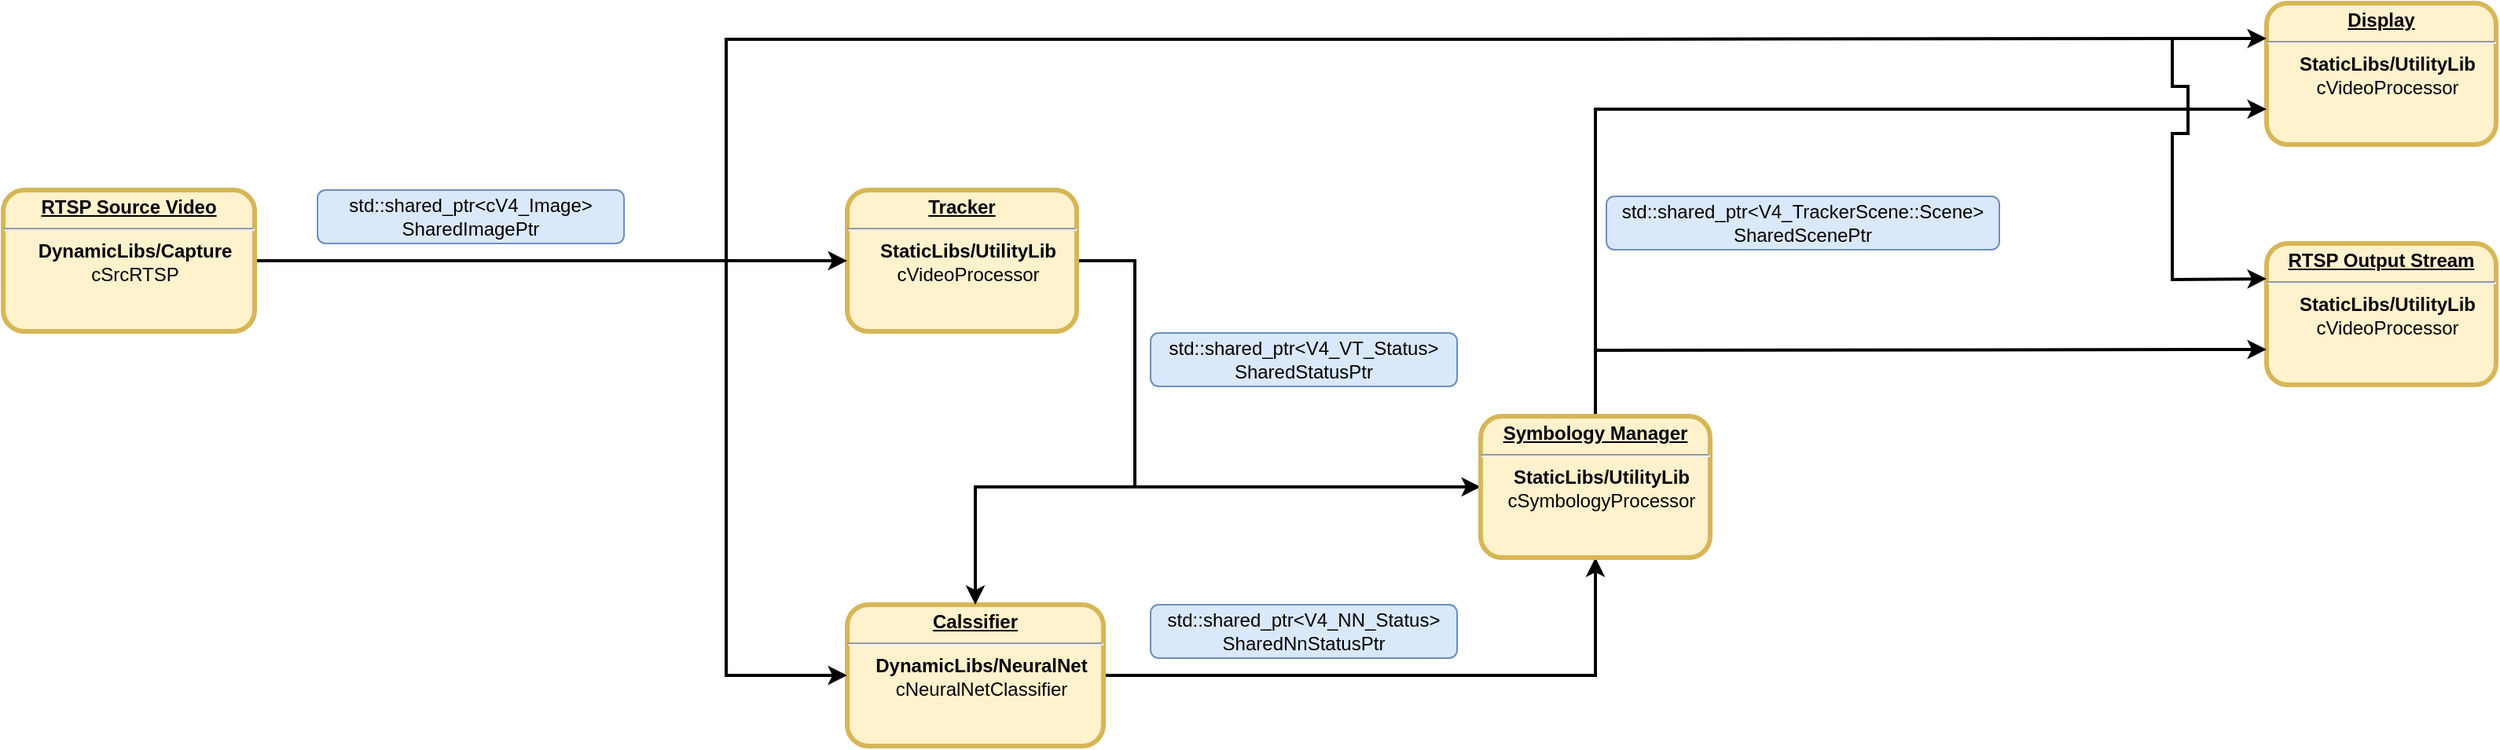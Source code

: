 <mxfile version="10.7.5" type="github"><diagram name="Page-1" id="c7558073-3199-34d8-9f00-42111426c3f3"><mxGraphModel dx="2817" dy="1021" grid="1" gridSize="10" guides="1" tooltips="1" connect="1" arrows="1" fold="1" page="1" pageScale="1" pageWidth="826" pageHeight="1169" background="#ffffff" math="0" shadow="0"><root><mxCell id="0"/><mxCell id="1" parent="0"/><mxCell id="Emuol7AU5fjH5ueF5UE_-52" style="edgeStyle=orthogonalEdgeStyle;rounded=0;orthogonalLoop=1;jettySize=auto;html=1;exitX=1;exitY=0.5;exitDx=0;exitDy=0;entryX=0;entryY=0.5;entryDx=0;entryDy=0;strokeWidth=2;" edge="1" parent="1" source="2" target="Emuol7AU5fjH5ueF5UE_-41"><mxGeometry relative="1" as="geometry"><Array as="points"><mxPoint x="100" y="281"/><mxPoint x="100" y="425"/></Array></mxGeometry></mxCell><mxCell id="2" value="&lt;p style=&quot;margin: 0px ; margin-top: 4px ; text-align: center ; text-decoration: underline&quot;&gt;&lt;strong&gt;Tracker&lt;br&gt;&lt;/strong&gt;&lt;/p&gt;&lt;hr&gt;&lt;p style=&quot;margin: 0px ; margin-left: 8px&quot;&gt;StaticLibs/UtilityLib&lt;/p&gt;&lt;p style=&quot;margin: 0px ; margin-left: 8px&quot;&gt;&lt;span style=&quot;font-weight: normal&quot;&gt;cVideoProcessor&lt;/span&gt;&lt;/p&gt;" style="verticalAlign=middle;align=center;overflow=fill;fontSize=12;fontFamily=Helvetica;html=1;rounded=1;fontStyle=1;strokeWidth=3;fillColor=#fff2cc;strokeColor=#d6b656;" parent="1" vertex="1"><mxGeometry x="-83" y="236" width="146" height="90" as="geometry"/></mxCell><mxCell id="37" value="" style="edgeStyle=none;noEdgeStyle=1;strokeWidth=2;exitX=1;exitY=0.5;exitDx=0;exitDy=0;" parent="1" source="RivvxK9o4tqXpwqlltlP-96" target="2" edge="1"><mxGeometry width="100" height="100" relative="1" as="geometry"><mxPoint x="-180" y="222.238" as="sourcePoint"/><mxPoint x="380" y="90" as="targetPoint"/><Array as="points"/></mxGeometry></mxCell><mxCell id="RivvxK9o4tqXpwqlltlP-96" value="&lt;p style=&quot;margin: 0px ; margin-top: 4px ; text-align: center ; text-decoration: underline&quot;&gt;RTSP Source Video&lt;/p&gt;&lt;hr&gt;&lt;p style=&quot;margin: 0px ; margin-left: 8px&quot;&gt;DynamicLibs/Capture&lt;/p&gt;&lt;p style=&quot;margin: 0px ; margin-left: 8px&quot;&gt;&lt;span style=&quot;font-weight: 400&quot;&gt;cSrcRTSP&lt;/span&gt;&lt;/p&gt;" style="verticalAlign=middle;align=center;overflow=fill;fontSize=12;fontFamily=Helvetica;html=1;rounded=1;fontStyle=1;strokeWidth=3;fillColor=#fff2cc;strokeColor=#d6b656;" parent="1" vertex="1"><mxGeometry x="-620" y="236" width="160" height="90" as="geometry"/></mxCell><mxCell id="Emuol7AU5fjH5ueF5UE_-44" style="edgeStyle=orthogonalEdgeStyle;rounded=0;orthogonalLoop=1;jettySize=auto;html=1;exitX=1;exitY=0.5;exitDx=0;exitDy=0;entryX=0.5;entryY=1;entryDx=0;entryDy=0;strokeWidth=2;" edge="1" parent="1" source="RivvxK9o4tqXpwqlltlP-98" target="Emuol7AU5fjH5ueF5UE_-41"><mxGeometry relative="1" as="geometry"/></mxCell><mxCell id="RivvxK9o4tqXpwqlltlP-98" value="&lt;p style=&quot;margin: 0px ; margin-top: 4px ; text-align: center ; text-decoration: underline&quot;&gt;&lt;strong&gt;Calssifier&lt;br&gt;&lt;/strong&gt;&lt;/p&gt;&lt;hr&gt;&lt;p style=&quot;margin: 0px ; margin-left: 8px&quot;&gt;DynamicLibs/NeuralNet&lt;/p&gt;&lt;p style=&quot;margin: 0px ; margin-left: 8px&quot;&gt;&lt;span style=&quot;font-weight: normal&quot;&gt;cNeuralNetClassifier&lt;/span&gt;&lt;br&gt;&lt;/p&gt;" style="verticalAlign=middle;align=center;overflow=fill;fontSize=12;fontFamily=Helvetica;html=1;rounded=1;fontStyle=1;strokeWidth=3;fillColor=#fff2cc;strokeColor=#d6b656;" parent="1" vertex="1"><mxGeometry x="-83" y="500" width="163" height="90" as="geometry"/></mxCell><mxCell id="RivvxK9o4tqXpwqlltlP-99" value="" style="edgeStyle=none;noEdgeStyle=1;strokeWidth=2;entryX=0;entryY=0.5;entryDx=0;entryDy=0;rounded=0;" parent="1" target="RivvxK9o4tqXpwqlltlP-98" edge="1"><mxGeometry width="100" height="100" relative="1" as="geometry"><mxPoint x="-160" y="280" as="sourcePoint"/><mxPoint x="188" y="499.5" as="targetPoint"/><Array as="points"><mxPoint x="-160" y="545"/></Array></mxGeometry></mxCell><mxCell id="Emuol7AU5fjH5ueF5UE_-38" value="std::shared_ptr&amp;lt;cV4_Image&amp;gt; SharedImagePtr" style="rounded=1;whiteSpace=wrap;html=1;fillColor=#dae8fc;strokeColor=#6c8ebf;" vertex="1" parent="1"><mxGeometry x="-420" y="236" width="195" height="34" as="geometry"/></mxCell><mxCell id="Emuol7AU5fjH5ueF5UE_-39" value="&lt;p style=&quot;margin: 0px ; margin-top: 4px ; text-align: center ; text-decoration: underline&quot;&gt;&lt;strong&gt;Display&lt;br&gt;&lt;/strong&gt;&lt;/p&gt;&lt;hr&gt;&lt;p style=&quot;margin: 0px ; margin-left: 8px&quot;&gt;StaticLibs/UtilityLib&lt;/p&gt;&lt;p style=&quot;margin: 0px ; margin-left: 8px&quot;&gt;&lt;span style=&quot;font-weight: normal&quot;&gt;cVideoProcessor&lt;/span&gt;&lt;/p&gt;" style="verticalAlign=middle;align=center;overflow=fill;fontSize=12;fontFamily=Helvetica;html=1;rounded=1;fontStyle=1;strokeWidth=3;fillColor=#fff2cc;strokeColor=#d6b656;" vertex="1" parent="1"><mxGeometry x="820" y="117" width="146" height="90" as="geometry"/></mxCell><mxCell id="Emuol7AU5fjH5ueF5UE_-40" value="&lt;p style=&quot;margin: 0px ; margin-top: 4px ; text-align: center ; text-decoration: underline&quot;&gt;&lt;strong&gt;RTSP Output Stream&lt;br&gt;&lt;/strong&gt;&lt;/p&gt;&lt;hr&gt;&lt;p style=&quot;margin: 0px ; margin-left: 8px&quot;&gt;StaticLibs/UtilityLib&lt;/p&gt;&lt;p style=&quot;margin: 0px ; margin-left: 8px&quot;&gt;&lt;span style=&quot;font-weight: normal&quot;&gt;cVideoProcessor&lt;/span&gt;&lt;/p&gt;" style="verticalAlign=middle;align=center;overflow=fill;fontSize=12;fontFamily=Helvetica;html=1;rounded=1;fontStyle=1;strokeWidth=3;fillColor=#fff2cc;strokeColor=#d6b656;" vertex="1" parent="1"><mxGeometry x="820" y="270" width="146" height="90" as="geometry"/></mxCell><mxCell id="Emuol7AU5fjH5ueF5UE_-46" style="edgeStyle=orthogonalEdgeStyle;rounded=0;orthogonalLoop=1;jettySize=auto;html=1;exitX=0;exitY=0.5;exitDx=0;exitDy=0;entryX=0.5;entryY=0;entryDx=0;entryDy=0;strokeWidth=2;" edge="1" parent="1" source="Emuol7AU5fjH5ueF5UE_-41" target="RivvxK9o4tqXpwqlltlP-98"><mxGeometry relative="1" as="geometry"/></mxCell><mxCell id="Emuol7AU5fjH5ueF5UE_-51" style="edgeStyle=orthogonalEdgeStyle;rounded=0;orthogonalLoop=1;jettySize=auto;html=1;exitX=0.5;exitY=0;exitDx=0;exitDy=0;entryX=0;entryY=0.75;entryDx=0;entryDy=0;strokeWidth=2;" edge="1" parent="1" source="Emuol7AU5fjH5ueF5UE_-41" target="Emuol7AU5fjH5ueF5UE_-39"><mxGeometry relative="1" as="geometry"/></mxCell><mxCell id="Emuol7AU5fjH5ueF5UE_-41" value="&lt;p style=&quot;margin: 0px ; margin-top: 4px ; text-align: center ; text-decoration: underline&quot;&gt;&lt;strong&gt;Symbology Manager&lt;/strong&gt;&lt;/p&gt;&lt;hr&gt;&lt;p style=&quot;margin: 0px ; margin-left: 8px&quot;&gt;StaticLibs/UtilityLib&lt;/p&gt;&lt;p style=&quot;margin: 0px ; margin-left: 8px&quot;&gt;&lt;span style=&quot;font-weight: normal&quot;&gt;cSymbologyProcessor&lt;/span&gt;&lt;br&gt;&lt;/p&gt;" style="verticalAlign=middle;align=center;overflow=fill;fontSize=12;fontFamily=Helvetica;html=1;rounded=1;fontStyle=1;strokeWidth=3;fillColor=#fff2cc;strokeColor=#d6b656;" vertex="1" parent="1"><mxGeometry x="320" y="380" width="146" height="90" as="geometry"/></mxCell><mxCell id="Emuol7AU5fjH5ueF5UE_-47" value="" style="endArrow=classic;html=1;strokeWidth=2;rounded=0;entryX=0;entryY=0.25;entryDx=0;entryDy=0;" edge="1" parent="1" target="Emuol7AU5fjH5ueF5UE_-39"><mxGeometry width="50" height="50" relative="1" as="geometry"><mxPoint x="-160" y="280" as="sourcePoint"/><mxPoint x="480" y="110" as="targetPoint"/><Array as="points"><mxPoint x="-160" y="140"/><mxPoint x="340" y="140"/></Array></mxGeometry></mxCell><mxCell id="Emuol7AU5fjH5ueF5UE_-55" value="" style="endArrow=classic;html=1;strokeWidth=2;entryX=0;entryY=0.75;entryDx=0;entryDy=0;" edge="1" parent="1" target="Emuol7AU5fjH5ueF5UE_-40"><mxGeometry width="50" height="50" relative="1" as="geometry"><mxPoint x="393" y="338" as="sourcePoint"/><mxPoint x="533" y="343" as="targetPoint"/></mxGeometry></mxCell><mxCell id="Emuol7AU5fjH5ueF5UE_-56" value="" style="endArrow=classic;html=1;strokeWidth=2;entryX=0;entryY=0.25;entryDx=0;entryDy=0;rounded=0;" edge="1" parent="1" target="Emuol7AU5fjH5ueF5UE_-40"><mxGeometry width="50" height="50" relative="1" as="geometry"><mxPoint x="760" y="140" as="sourcePoint"/><mxPoint x="683" y="290" as="targetPoint"/><Array as="points"><mxPoint x="760" y="170"/><mxPoint x="770" y="170"/><mxPoint x="770" y="200"/><mxPoint x="760" y="200"/><mxPoint x="760" y="293"/></Array></mxGeometry></mxCell><mxCell id="Emuol7AU5fjH5ueF5UE_-58" value="std::shared_ptr&amp;lt;V4_VT_Status&amp;gt;&lt;br&gt;SharedStatusPtr" style="rounded=1;whiteSpace=wrap;html=1;fillColor=#dae8fc;strokeColor=#6c8ebf;rotation=0;" vertex="1" parent="1"><mxGeometry x="110" y="327" width="195" height="34" as="geometry"/></mxCell><mxCell id="Emuol7AU5fjH5ueF5UE_-59" value="std::shared_ptr&amp;lt;V4_NN_Status&amp;gt;&lt;br&gt;SharedNnStatusPtr" style="rounded=1;whiteSpace=wrap;html=1;fillColor=#dae8fc;strokeColor=#6c8ebf;rotation=0;" vertex="1" parent="1"><mxGeometry x="110" y="500" width="195" height="34" as="geometry"/></mxCell><mxCell id="Emuol7AU5fjH5ueF5UE_-60" value="std::shared_ptr&amp;lt;V4_TrackerScene::Scene&amp;gt;&lt;br&gt;SharedScenePtr&lt;br&gt;" style="rounded=1;whiteSpace=wrap;html=1;fillColor=#dae8fc;strokeColor=#6c8ebf;rotation=0;" vertex="1" parent="1"><mxGeometry x="400" y="240" width="250" height="34" as="geometry"/></mxCell></root></mxGraphModel></diagram></mxfile>